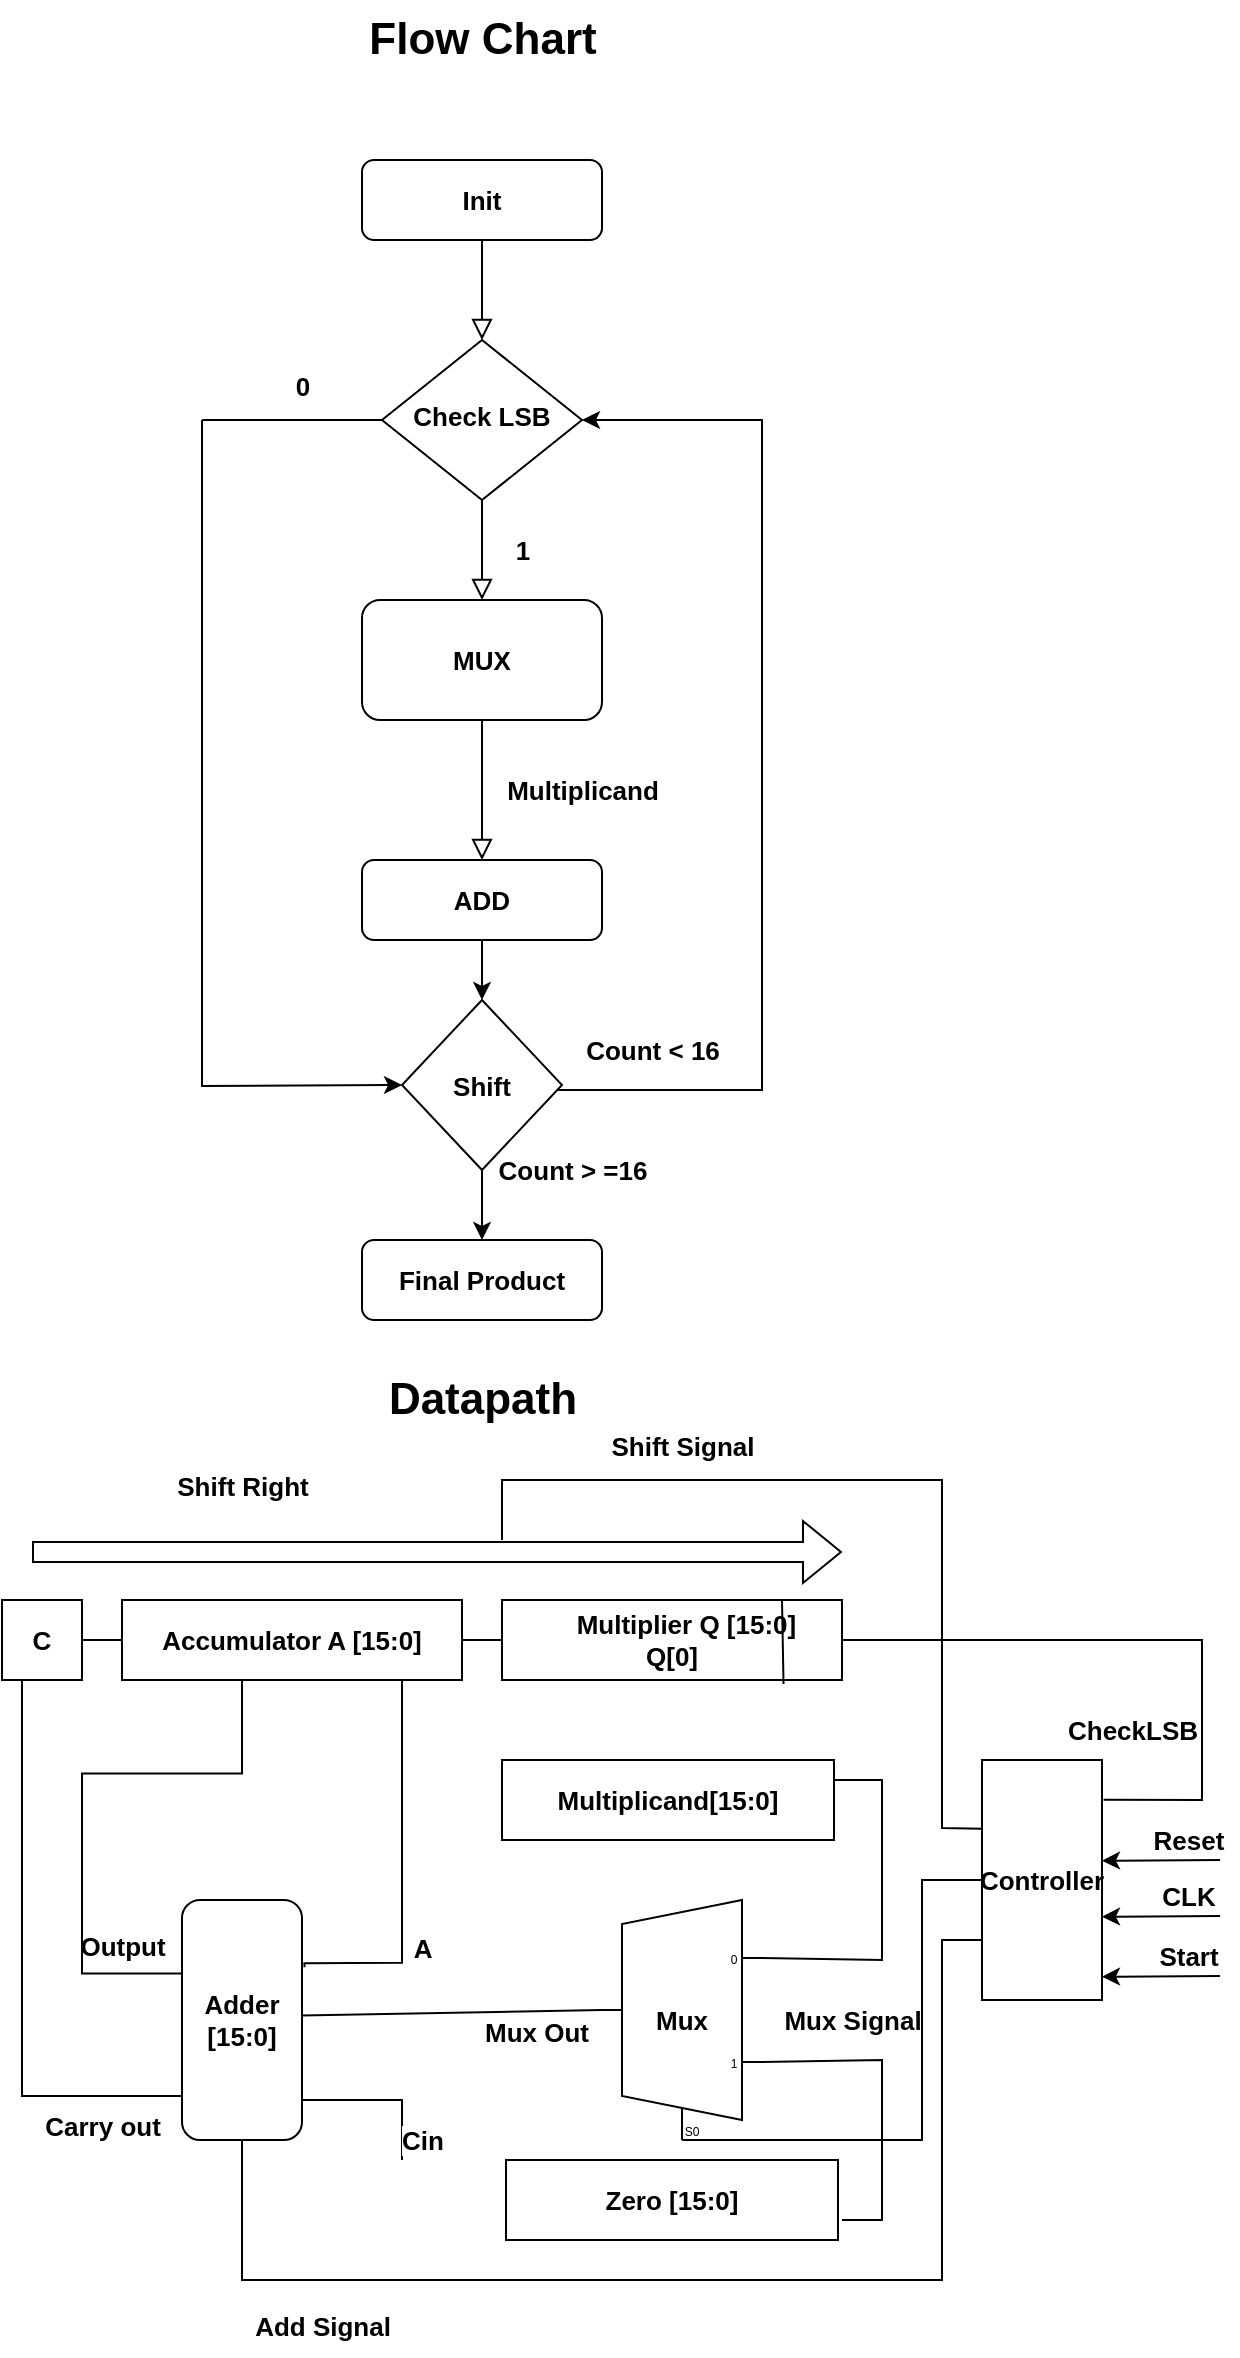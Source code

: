 <mxfile version="22.1.11" type="github">
  <diagram id="C5RBs43oDa-KdzZeNtuy" name="Page-1">
    <mxGraphModel dx="1430" dy="505" grid="1" gridSize="10" guides="1" tooltips="1" connect="1" arrows="1" fold="1" page="1" pageScale="1" pageWidth="827" pageHeight="1169" math="0" shadow="0">
      <root>
        <mxCell id="WIyWlLk6GJQsqaUBKTNV-0" />
        <mxCell id="WIyWlLk6GJQsqaUBKTNV-1" parent="WIyWlLk6GJQsqaUBKTNV-0" />
        <mxCell id="WIyWlLk6GJQsqaUBKTNV-2" value="" style="rounded=0;html=1;jettySize=auto;orthogonalLoop=1;fontSize=11;endArrow=block;endFill=0;endSize=8;strokeWidth=1;shadow=0;labelBackgroundColor=none;edgeStyle=orthogonalEdgeStyle;" parent="WIyWlLk6GJQsqaUBKTNV-1" source="WIyWlLk6GJQsqaUBKTNV-3" target="WIyWlLk6GJQsqaUBKTNV-6" edge="1">
          <mxGeometry relative="1" as="geometry" />
        </mxCell>
        <mxCell id="WIyWlLk6GJQsqaUBKTNV-3" value="&lt;font style=&quot;font-size: 13px;&quot;&gt;&lt;b&gt;Init&lt;/b&gt;&lt;/font&gt;" style="rounded=1;whiteSpace=wrap;html=1;fontSize=12;glass=0;strokeWidth=1;shadow=0;" parent="WIyWlLk6GJQsqaUBKTNV-1" vertex="1">
          <mxGeometry x="340" y="120" width="120" height="40" as="geometry" />
        </mxCell>
        <mxCell id="WIyWlLk6GJQsqaUBKTNV-4" value="&lt;font style=&quot;font-size: 13px;&quot;&gt;&lt;b&gt;1&lt;/b&gt;&lt;/font&gt;" style="rounded=0;html=1;jettySize=auto;orthogonalLoop=1;fontSize=11;endArrow=block;endFill=0;endSize=8;strokeWidth=1;shadow=0;labelBackgroundColor=none;edgeStyle=orthogonalEdgeStyle;entryX=0.5;entryY=0;entryDx=0;entryDy=0;" parent="WIyWlLk6GJQsqaUBKTNV-1" source="WIyWlLk6GJQsqaUBKTNV-6" target="HFGCcuqjzLszBSOmWPmE-5" edge="1">
          <mxGeometry y="20" relative="1" as="geometry">
            <mxPoint as="offset" />
            <mxPoint x="400" y="330" as="targetPoint" />
          </mxGeometry>
        </mxCell>
        <mxCell id="WIyWlLk6GJQsqaUBKTNV-6" value="&lt;font style=&quot;font-size: 13px;&quot;&gt;&lt;b&gt;Check LSB&lt;/b&gt;&lt;/font&gt;" style="rhombus;whiteSpace=wrap;html=1;shadow=0;fontFamily=Helvetica;fontSize=12;align=center;strokeWidth=1;spacing=6;spacingTop=-4;" parent="WIyWlLk6GJQsqaUBKTNV-1" vertex="1">
          <mxGeometry x="350" y="210" width="100" height="80" as="geometry" />
        </mxCell>
        <mxCell id="WIyWlLk6GJQsqaUBKTNV-8" value="&lt;b&gt;&lt;font style=&quot;font-size: 13px;&quot;&gt;Multiplicand&lt;/font&gt;&lt;/b&gt;" style="rounded=0;html=1;jettySize=auto;orthogonalLoop=1;fontSize=11;endArrow=block;endFill=0;endSize=8;strokeWidth=1;shadow=0;labelBackgroundColor=none;edgeStyle=orthogonalEdgeStyle;exitX=0.5;exitY=1;exitDx=0;exitDy=0;" parent="WIyWlLk6GJQsqaUBKTNV-1" source="HFGCcuqjzLszBSOmWPmE-5" target="WIyWlLk6GJQsqaUBKTNV-11" edge="1">
          <mxGeometry y="50" relative="1" as="geometry">
            <mxPoint as="offset" />
            <mxPoint x="400" y="410" as="sourcePoint" />
          </mxGeometry>
        </mxCell>
        <mxCell id="HFGCcuqjzLszBSOmWPmE-10" value="" style="edgeStyle=orthogonalEdgeStyle;rounded=0;orthogonalLoop=1;jettySize=auto;html=1;" parent="WIyWlLk6GJQsqaUBKTNV-1" source="WIyWlLk6GJQsqaUBKTNV-11" edge="1">
          <mxGeometry relative="1" as="geometry">
            <mxPoint x="400" y="540" as="targetPoint" />
          </mxGeometry>
        </mxCell>
        <mxCell id="WIyWlLk6GJQsqaUBKTNV-11" value="&lt;font style=&quot;font-size: 13px;&quot;&gt;&lt;b&gt;ADD&lt;/b&gt;&lt;/font&gt;" style="rounded=1;whiteSpace=wrap;html=1;fontSize=12;glass=0;strokeWidth=1;shadow=0;" parent="WIyWlLk6GJQsqaUBKTNV-1" vertex="1">
          <mxGeometry x="340" y="470" width="120" height="40" as="geometry" />
        </mxCell>
        <mxCell id="HFGCcuqjzLszBSOmWPmE-1" value="" style="endArrow=classic;html=1;rounded=0;entryX=0;entryY=0.5;entryDx=0;entryDy=0;" parent="WIyWlLk6GJQsqaUBKTNV-1" target="HFGCcuqjzLszBSOmWPmE-11" edge="1">
          <mxGeometry width="50" height="50" relative="1" as="geometry">
            <mxPoint x="260" y="570" as="sourcePoint" />
            <mxPoint x="320" y="570" as="targetPoint" />
            <Array as="points">
              <mxPoint x="260" y="583" />
            </Array>
          </mxGeometry>
        </mxCell>
        <mxCell id="HFGCcuqjzLszBSOmWPmE-4" value="" style="endArrow=none;html=1;rounded=0;entryX=0;entryY=0.5;entryDx=0;entryDy=0;" parent="WIyWlLk6GJQsqaUBKTNV-1" target="WIyWlLk6GJQsqaUBKTNV-6" edge="1">
          <mxGeometry width="50" height="50" relative="1" as="geometry">
            <mxPoint x="260" y="250" as="sourcePoint" />
            <mxPoint x="620" y="370" as="targetPoint" />
          </mxGeometry>
        </mxCell>
        <mxCell id="HFGCcuqjzLszBSOmWPmE-5" value="&lt;font style=&quot;font-size: 13px;&quot;&gt;&lt;b&gt;MUX&lt;/b&gt;&lt;/font&gt;" style="rounded=1;whiteSpace=wrap;html=1;" parent="WIyWlLk6GJQsqaUBKTNV-1" vertex="1">
          <mxGeometry x="340" y="340" width="120" height="60" as="geometry" />
        </mxCell>
        <mxCell id="HFGCcuqjzLszBSOmWPmE-7" value="" style="endArrow=none;html=1;rounded=0;" parent="WIyWlLk6GJQsqaUBKTNV-1" edge="1">
          <mxGeometry width="50" height="50" relative="1" as="geometry">
            <mxPoint x="260" y="570" as="sourcePoint" />
            <mxPoint x="260" y="250" as="targetPoint" />
          </mxGeometry>
        </mxCell>
        <mxCell id="HFGCcuqjzLszBSOmWPmE-8" value="&lt;b&gt;&lt;font style=&quot;font-size: 13px;&quot;&gt;0&lt;/font&gt;&lt;/b&gt;" style="text;html=1;align=center;verticalAlign=middle;resizable=0;points=[];autosize=1;strokeColor=none;fillColor=none;" parent="WIyWlLk6GJQsqaUBKTNV-1" vertex="1">
          <mxGeometry x="295" y="218" width="30" height="30" as="geometry" />
        </mxCell>
        <mxCell id="HFGCcuqjzLszBSOmWPmE-12" style="edgeStyle=orthogonalEdgeStyle;rounded=0;orthogonalLoop=1;jettySize=auto;html=1;" parent="WIyWlLk6GJQsqaUBKTNV-1" source="HFGCcuqjzLszBSOmWPmE-11" target="WIyWlLk6GJQsqaUBKTNV-6" edge="1">
          <mxGeometry relative="1" as="geometry">
            <mxPoint x="500" y="220" as="targetPoint" />
            <Array as="points">
              <mxPoint x="540" y="585" />
              <mxPoint x="540" y="250" />
            </Array>
          </mxGeometry>
        </mxCell>
        <mxCell id="HFGCcuqjzLszBSOmWPmE-16" style="edgeStyle=orthogonalEdgeStyle;rounded=0;orthogonalLoop=1;jettySize=auto;html=1;" parent="WIyWlLk6GJQsqaUBKTNV-1" source="HFGCcuqjzLszBSOmWPmE-11" edge="1">
          <mxGeometry relative="1" as="geometry">
            <mxPoint x="400" y="660" as="targetPoint" />
          </mxGeometry>
        </mxCell>
        <mxCell id="HFGCcuqjzLszBSOmWPmE-11" value="&lt;font style=&quot;font-size: 13px;&quot;&gt;&lt;b&gt;Shift&lt;/b&gt;&lt;/font&gt;" style="rhombus;whiteSpace=wrap;html=1;" parent="WIyWlLk6GJQsqaUBKTNV-1" vertex="1">
          <mxGeometry x="360" y="540" width="80" height="85" as="geometry" />
        </mxCell>
        <mxCell id="HFGCcuqjzLszBSOmWPmE-14" value="&lt;b&gt;&lt;font style=&quot;font-size: 13px;&quot;&gt;Count &amp;lt; 16&lt;/font&gt;&lt;/b&gt;" style="text;html=1;align=center;verticalAlign=middle;resizable=0;points=[];autosize=1;strokeColor=none;fillColor=none;" parent="WIyWlLk6GJQsqaUBKTNV-1" vertex="1">
          <mxGeometry x="440" y="550" width="90" height="30" as="geometry" />
        </mxCell>
        <mxCell id="HFGCcuqjzLszBSOmWPmE-17" value="&lt;font size=&quot;1&quot;&gt;&lt;b style=&quot;font-size: 13px;&quot;&gt;Final Product&lt;/b&gt;&lt;/font&gt;" style="rounded=1;whiteSpace=wrap;html=1;" parent="WIyWlLk6GJQsqaUBKTNV-1" vertex="1">
          <mxGeometry x="340" y="660" width="120" height="40" as="geometry" />
        </mxCell>
        <mxCell id="HFGCcuqjzLszBSOmWPmE-18" value="&lt;b&gt;&lt;font style=&quot;font-size: 13px;&quot;&gt;Count &amp;gt; =16&lt;/font&gt;&lt;/b&gt;" style="text;html=1;align=center;verticalAlign=middle;resizable=0;points=[];autosize=1;strokeColor=none;fillColor=none;" parent="WIyWlLk6GJQsqaUBKTNV-1" vertex="1">
          <mxGeometry x="395" y="610" width="100" height="30" as="geometry" />
        </mxCell>
        <mxCell id="HFGCcuqjzLszBSOmWPmE-19" value="&lt;b&gt;&lt;font style=&quot;font-size: 22px;&quot;&gt;Flow Chart&lt;/font&gt;&lt;/b&gt;" style="text;html=1;align=center;verticalAlign=middle;resizable=0;points=[];autosize=1;strokeColor=none;fillColor=none;" parent="WIyWlLk6GJQsqaUBKTNV-1" vertex="1">
          <mxGeometry x="330" y="40" width="140" height="40" as="geometry" />
        </mxCell>
        <mxCell id="6IdWSAnW-ihJNw-3hYzL-1" value="&lt;b&gt;&lt;font style=&quot;font-size: 22px;&quot;&gt;Datapath&lt;/font&gt;&lt;/b&gt;" style="text;html=1;align=center;verticalAlign=middle;resizable=0;points=[];autosize=1;strokeColor=none;fillColor=none;" parent="WIyWlLk6GJQsqaUBKTNV-1" vertex="1">
          <mxGeometry x="340" y="720" width="120" height="40" as="geometry" />
        </mxCell>
        <mxCell id="6IdWSAnW-ihJNw-3hYzL-2" value="&lt;b&gt;&lt;font style=&quot;font-size: 13px;&quot;&gt;C&lt;/font&gt;&lt;/b&gt;" style="rounded=0;whiteSpace=wrap;html=1;" parent="WIyWlLk6GJQsqaUBKTNV-1" vertex="1">
          <mxGeometry x="160" y="840" width="40" height="40" as="geometry" />
        </mxCell>
        <mxCell id="6IdWSAnW-ihJNw-3hYzL-3" value="&lt;b&gt;&lt;font style=&quot;font-size: 13px;&quot;&gt;Accumulator A [15:0]&lt;/font&gt;&lt;/b&gt;" style="rounded=0;whiteSpace=wrap;html=1;" parent="WIyWlLk6GJQsqaUBKTNV-1" vertex="1">
          <mxGeometry x="220" y="840" width="170" height="40" as="geometry" />
        </mxCell>
        <mxCell id="6IdWSAnW-ihJNw-3hYzL-5" value="&lt;b&gt;&lt;font style=&quot;font-size: 13px;&quot;&gt;&amp;nbsp; &amp;nbsp; &amp;nbsp; &amp;nbsp;Multiplier Q [15:0]&amp;nbsp; &amp;nbsp; Q[0]&lt;/font&gt;&lt;/b&gt;" style="rounded=0;whiteSpace=wrap;html=1;" parent="WIyWlLk6GJQsqaUBKTNV-1" vertex="1">
          <mxGeometry x="410" y="840" width="170" height="40" as="geometry" />
        </mxCell>
        <mxCell id="6IdWSAnW-ihJNw-3hYzL-7" value="" style="endArrow=none;html=1;rounded=0;exitX=0.828;exitY=1.05;exitDx=0;exitDy=0;exitPerimeter=0;" parent="WIyWlLk6GJQsqaUBKTNV-1" source="6IdWSAnW-ihJNw-3hYzL-5" edge="1">
          <mxGeometry width="50" height="50" relative="1" as="geometry">
            <mxPoint x="500" y="890" as="sourcePoint" />
            <mxPoint x="550" y="840" as="targetPoint" />
          </mxGeometry>
        </mxCell>
        <mxCell id="6IdWSAnW-ihJNw-3hYzL-9" value="" style="endArrow=none;html=1;rounded=0;entryX=0.166;entryY=-0.013;entryDx=0;entryDy=0;entryPerimeter=0;" parent="WIyWlLk6GJQsqaUBKTNV-1" edge="1" target="6IdWSAnW-ihJNw-3hYzL-11">
          <mxGeometry width="50" height="50" relative="1" as="geometry">
            <mxPoint x="580" y="860" as="sourcePoint" />
            <mxPoint x="760" y="940" as="targetPoint" />
            <Array as="points">
              <mxPoint x="680" y="860" />
              <mxPoint x="760" y="860" />
              <mxPoint x="760" y="940" />
            </Array>
          </mxGeometry>
        </mxCell>
        <mxCell id="6IdWSAnW-ihJNw-3hYzL-11" value="&lt;b&gt;&lt;font style=&quot;font-size: 13px;&quot;&gt;Controller&lt;/font&gt;&lt;/b&gt;" style="rounded=0;whiteSpace=wrap;html=1;direction=south;" parent="WIyWlLk6GJQsqaUBKTNV-1" vertex="1">
          <mxGeometry x="650" y="920" width="60" height="120" as="geometry" />
        </mxCell>
        <mxCell id="6IdWSAnW-ihJNw-3hYzL-12" value="" style="endArrow=none;html=1;rounded=0;exitX=1;exitY=0.5;exitDx=0;exitDy=0;" parent="WIyWlLk6GJQsqaUBKTNV-1" source="6IdWSAnW-ihJNw-3hYzL-3" edge="1">
          <mxGeometry width="50" height="50" relative="1" as="geometry">
            <mxPoint x="360" y="910" as="sourcePoint" />
            <mxPoint x="410" y="860" as="targetPoint" />
          </mxGeometry>
        </mxCell>
        <mxCell id="6IdWSAnW-ihJNw-3hYzL-13" value="" style="endArrow=none;html=1;rounded=0;exitX=1;exitY=0.5;exitDx=0;exitDy=0;" parent="WIyWlLk6GJQsqaUBKTNV-1" source="6IdWSAnW-ihJNw-3hYzL-2" edge="1">
          <mxGeometry width="50" height="50" relative="1" as="geometry">
            <mxPoint x="170" y="910" as="sourcePoint" />
            <mxPoint x="220" y="860" as="targetPoint" />
            <Array as="points" />
          </mxGeometry>
        </mxCell>
        <mxCell id="6IdWSAnW-ihJNw-3hYzL-16" value="" style="endArrow=none;html=1;rounded=0;entryX=0.5;entryY=1;entryDx=0;entryDy=0;" parent="WIyWlLk6GJQsqaUBKTNV-1" edge="1" target="6IdWSAnW-ihJNw-3hYzL-11">
          <mxGeometry width="50" height="50" relative="1" as="geometry">
            <mxPoint x="500" y="1110" as="sourcePoint" />
            <mxPoint x="620" y="980" as="targetPoint" />
            <Array as="points">
              <mxPoint x="620" y="1110" />
              <mxPoint x="620" y="1050" />
              <mxPoint x="620" y="980" />
            </Array>
          </mxGeometry>
        </mxCell>
        <mxCell id="6IdWSAnW-ihJNw-3hYzL-17" value="&lt;font style=&quot;font-size: 13px;&quot;&gt;&lt;b&gt;Mux&lt;/b&gt;&lt;/font&gt;" style="shadow=0;dashed=0;align=center;html=1;strokeWidth=1;shape=mxgraph.electrical.abstract.mux2;operation=demux;whiteSpace=wrap;" parent="WIyWlLk6GJQsqaUBKTNV-1" vertex="1">
          <mxGeometry x="460" y="990" width="80" height="120" as="geometry" />
        </mxCell>
        <mxCell id="6IdWSAnW-ihJNw-3hYzL-18" value="&lt;b&gt;&lt;font style=&quot;font-size: 13px;&quot;&gt;Multiplicand[15:0]&lt;/font&gt;&lt;/b&gt;" style="rounded=0;whiteSpace=wrap;html=1;" parent="WIyWlLk6GJQsqaUBKTNV-1" vertex="1">
          <mxGeometry x="410" y="920" width="166" height="40" as="geometry" />
        </mxCell>
        <mxCell id="6IdWSAnW-ihJNw-3hYzL-19" value="" style="endArrow=none;html=1;rounded=0;entryX=1;entryY=0.25;entryDx=0;entryDy=0;exitX=1;exitY=0.217;exitDx=0;exitDy=3;exitPerimeter=0;" parent="WIyWlLk6GJQsqaUBKTNV-1" source="6IdWSAnW-ihJNw-3hYzL-17" target="6IdWSAnW-ihJNw-3hYzL-18" edge="1">
          <mxGeometry width="50" height="50" relative="1" as="geometry">
            <mxPoint x="540" y="1020" as="sourcePoint" />
            <mxPoint x="574" y="910" as="targetPoint" />
            <Array as="points">
              <mxPoint x="600" y="1020" />
              <mxPoint x="600" y="970" />
              <mxPoint x="600" y="930" />
            </Array>
          </mxGeometry>
        </mxCell>
        <mxCell id="6IdWSAnW-ihJNw-3hYzL-20" value="&lt;b&gt;&lt;font style=&quot;font-size: 13px;&quot;&gt;Zero [15:0]&lt;/font&gt;&lt;/b&gt;" style="rounded=0;whiteSpace=wrap;html=1;" parent="WIyWlLk6GJQsqaUBKTNV-1" vertex="1">
          <mxGeometry x="412" y="1120" width="166" height="40" as="geometry" />
        </mxCell>
        <mxCell id="6IdWSAnW-ihJNw-3hYzL-21" value="" style="endArrow=none;html=1;rounded=0;entryX=1;entryY=0.65;entryDx=0;entryDy=3;entryPerimeter=0;" parent="WIyWlLk6GJQsqaUBKTNV-1" target="6IdWSAnW-ihJNw-3hYzL-17" edge="1">
          <mxGeometry width="50" height="50" relative="1" as="geometry">
            <mxPoint x="590" y="1150" as="sourcePoint" />
            <mxPoint x="610" y="1110" as="targetPoint" />
            <Array as="points">
              <mxPoint x="580" y="1150" />
              <mxPoint x="600" y="1150" />
              <mxPoint x="600" y="1070" />
            </Array>
          </mxGeometry>
        </mxCell>
        <mxCell id="6IdWSAnW-ihJNw-3hYzL-22" value="" style="endArrow=none;html=1;rounded=0;exitX=0.56;exitY=0;exitDx=0;exitDy=0;exitPerimeter=0;entryX=0;entryY=0.458;entryDx=0;entryDy=0;entryPerimeter=0;" parent="WIyWlLk6GJQsqaUBKTNV-1" target="6IdWSAnW-ihJNw-3hYzL-17" edge="1">
          <mxGeometry width="50" height="50" relative="1" as="geometry">
            <mxPoint x="310" y="1030.0" as="sourcePoint" />
            <mxPoint x="460" y="1053" as="targetPoint" />
            <Array as="points">
              <mxPoint x="310" y="1047.8" />
            </Array>
          </mxGeometry>
        </mxCell>
        <mxCell id="6IdWSAnW-ihJNw-3hYzL-40" value="&lt;b&gt;&lt;font style=&quot;font-size: 13px;&quot;&gt;Mux Out&lt;/font&gt;&lt;/b&gt;" style="edgeLabel;html=1;align=center;verticalAlign=middle;resizable=0;points=[];" parent="6IdWSAnW-ihJNw-3hYzL-22" vertex="1" connectable="0">
          <mxGeometry x="0.602" y="-10" relative="1" as="geometry">
            <mxPoint as="offset" />
          </mxGeometry>
        </mxCell>
        <mxCell id="6IdWSAnW-ihJNw-3hYzL-24" value="&lt;b&gt;&lt;font style=&quot;font-size: 13px;&quot;&gt;Adder&lt;br&gt;[15:0]&lt;/font&gt;&lt;/b&gt;" style="rounded=1;whiteSpace=wrap;html=1;direction=south;" parent="WIyWlLk6GJQsqaUBKTNV-1" vertex="1">
          <mxGeometry x="250" y="990" width="60" height="120" as="geometry" />
        </mxCell>
        <mxCell id="6IdWSAnW-ihJNw-3hYzL-25" value="" style="endArrow=none;html=1;rounded=0;exitX=0.56;exitY=0;exitDx=0;exitDy=0;exitPerimeter=0;" parent="WIyWlLk6GJQsqaUBKTNV-1" edge="1">
          <mxGeometry width="50" height="50" relative="1" as="geometry">
            <mxPoint x="311.23" y="1023.6" as="sourcePoint" />
            <mxPoint x="360" y="880" as="targetPoint" />
            <Array as="points">
              <mxPoint x="311.23" y="1021.6" />
              <mxPoint x="360" y="1021.4" />
            </Array>
          </mxGeometry>
        </mxCell>
        <mxCell id="6IdWSAnW-ihJNw-3hYzL-35" value="&lt;b&gt;&lt;font style=&quot;font-size: 13px;&quot;&gt;A&lt;/font&gt;&lt;/b&gt;" style="edgeLabel;html=1;align=center;verticalAlign=middle;resizable=0;points=[];" parent="6IdWSAnW-ihJNw-3hYzL-25" vertex="1" connectable="0">
          <mxGeometry x="-0.399" y="-10" relative="1" as="geometry">
            <mxPoint y="-1" as="offset" />
          </mxGeometry>
        </mxCell>
        <mxCell id="6IdWSAnW-ihJNw-3hYzL-26" value="" style="endArrow=none;html=1;rounded=0;" parent="WIyWlLk6GJQsqaUBKTNV-1" edge="1">
          <mxGeometry width="50" height="50" relative="1" as="geometry">
            <mxPoint x="310" y="1090" as="sourcePoint" />
            <mxPoint x="360" y="1120" as="targetPoint" />
            <Array as="points">
              <mxPoint x="360" y="1090" />
            </Array>
          </mxGeometry>
        </mxCell>
        <mxCell id="6IdWSAnW-ihJNw-3hYzL-27" value="&lt;b&gt;&lt;font style=&quot;font-size: 13px;&quot;&gt;Cin&lt;/font&gt;&lt;/b&gt;" style="edgeLabel;html=1;align=center;verticalAlign=middle;resizable=0;points=[];" parent="6IdWSAnW-ihJNw-3hYzL-26" vertex="1" connectable="0">
          <mxGeometry x="0.69" y="8" relative="1" as="geometry">
            <mxPoint x="2" y="2" as="offset" />
          </mxGeometry>
        </mxCell>
        <mxCell id="6IdWSAnW-ihJNw-3hYzL-28" value="" style="endArrow=none;html=1;rounded=0;" parent="WIyWlLk6GJQsqaUBKTNV-1" edge="1">
          <mxGeometry width="50" height="50" relative="1" as="geometry">
            <mxPoint x="280" y="880" as="sourcePoint" />
            <mxPoint x="250" y="1026.8" as="targetPoint" />
            <Array as="points">
              <mxPoint x="280" y="926.8" />
              <mxPoint x="200" y="926.8" />
              <mxPoint x="200" y="986.8" />
              <mxPoint x="200" y="1026.8" />
            </Array>
          </mxGeometry>
        </mxCell>
        <mxCell id="6IdWSAnW-ihJNw-3hYzL-29" value="" style="endArrow=none;html=1;rounded=0;exitX=0.25;exitY=1;exitDx=0;exitDy=0;" parent="WIyWlLk6GJQsqaUBKTNV-1" source="6IdWSAnW-ihJNw-3hYzL-2" edge="1">
          <mxGeometry width="50" height="50" relative="1" as="geometry">
            <mxPoint x="170" y="868" as="sourcePoint" />
            <mxPoint x="240" y="1088" as="targetPoint" />
            <Array as="points">
              <mxPoint x="170" y="927" />
              <mxPoint x="170" y="988" />
              <mxPoint x="170" y="1027" />
              <mxPoint x="170" y="1058" />
              <mxPoint x="170" y="1078" />
              <mxPoint x="170" y="1088" />
              <mxPoint x="240" y="1088" />
              <mxPoint x="250" y="1088" />
            </Array>
          </mxGeometry>
        </mxCell>
        <mxCell id="6IdWSAnW-ihJNw-3hYzL-30" value="" style="endArrow=classic;html=1;rounded=0;entryX=0.503;entryY=-0.133;entryDx=0;entryDy=0;entryPerimeter=0;" parent="WIyWlLk6GJQsqaUBKTNV-1" edge="1">
          <mxGeometry width="50" height="50" relative="1" as="geometry">
            <mxPoint x="769.02" y="998" as="sourcePoint" />
            <mxPoint x="710" y="998.36" as="targetPoint" />
          </mxGeometry>
        </mxCell>
        <mxCell id="6IdWSAnW-ihJNw-3hYzL-31" value="&lt;b&gt;&lt;font style=&quot;font-size: 13px;&quot;&gt;CLK&lt;/font&gt;&lt;/b&gt;" style="edgeLabel;html=1;align=center;verticalAlign=middle;resizable=0;points=[];" parent="6IdWSAnW-ihJNw-3hYzL-30" vertex="1" connectable="0">
          <mxGeometry x="-0.452" y="-9" relative="1" as="geometry">
            <mxPoint y="-1" as="offset" />
          </mxGeometry>
        </mxCell>
        <mxCell id="6IdWSAnW-ihJNw-3hYzL-32" value="&lt;b&gt;&lt;font style=&quot;font-size: 13px;&quot;&gt;CheckLSB&lt;/font&gt;&lt;/b&gt;" style="text;html=1;align=center;verticalAlign=middle;resizable=0;points=[];autosize=1;strokeColor=none;fillColor=none;" parent="WIyWlLk6GJQsqaUBKTNV-1" vertex="1">
          <mxGeometry x="680" y="890" width="90" height="30" as="geometry" />
        </mxCell>
        <mxCell id="6IdWSAnW-ihJNw-3hYzL-33" value="&lt;b&gt;&lt;font style=&quot;font-size: 13px;&quot;&gt;Mux Signal&lt;/font&gt;&lt;/b&gt;" style="text;html=1;align=center;verticalAlign=middle;resizable=0;points=[];autosize=1;strokeColor=none;fillColor=none;" parent="WIyWlLk6GJQsqaUBKTNV-1" vertex="1">
          <mxGeometry x="540" y="1035" width="90" height="30" as="geometry" />
        </mxCell>
        <mxCell id="6IdWSAnW-ihJNw-3hYzL-34" value="" style="endArrow=none;html=1;rounded=0;exitX=0.75;exitY=1;exitDx=0;exitDy=0;entryX=1;entryY=0.5;entryDx=0;entryDy=0;" parent="WIyWlLk6GJQsqaUBKTNV-1" source="6IdWSAnW-ihJNw-3hYzL-11" target="6IdWSAnW-ihJNw-3hYzL-24" edge="1">
          <mxGeometry width="50" height="50" relative="1" as="geometry">
            <mxPoint x="640" y="1180" as="sourcePoint" />
            <mxPoint x="280" y="1130" as="targetPoint" />
            <Array as="points">
              <mxPoint x="630" y="1010" />
              <mxPoint x="630" y="1180" />
              <mxPoint x="280" y="1180" />
            </Array>
          </mxGeometry>
        </mxCell>
        <mxCell id="6IdWSAnW-ihJNw-3hYzL-38" value="&lt;b&gt;&lt;font style=&quot;font-size: 13px;&quot;&gt;Output&lt;/font&gt;&lt;/b&gt;" style="text;html=1;align=center;verticalAlign=middle;resizable=0;points=[];autosize=1;strokeColor=none;fillColor=none;" parent="WIyWlLk6GJQsqaUBKTNV-1" vertex="1">
          <mxGeometry x="185" y="998" width="70" height="30" as="geometry" />
        </mxCell>
        <mxCell id="6IdWSAnW-ihJNw-3hYzL-39" value="&lt;b&gt;&lt;font style=&quot;font-size: 13px;&quot;&gt;Carry out&lt;/font&gt;&lt;/b&gt;" style="text;html=1;align=center;verticalAlign=middle;resizable=0;points=[];autosize=1;strokeColor=none;fillColor=none;" parent="WIyWlLk6GJQsqaUBKTNV-1" vertex="1">
          <mxGeometry x="170" y="1088" width="80" height="30" as="geometry" />
        </mxCell>
        <mxCell id="6IdWSAnW-ihJNw-3hYzL-41" value="&lt;b&gt;&lt;font style=&quot;font-size: 13px;&quot;&gt;Add Signal&lt;/font&gt;&lt;/b&gt;" style="text;html=1;align=center;verticalAlign=middle;resizable=0;points=[];autosize=1;strokeColor=none;fillColor=none;" parent="WIyWlLk6GJQsqaUBKTNV-1" vertex="1">
          <mxGeometry x="275" y="1188" width="90" height="30" as="geometry" />
        </mxCell>
        <mxCell id="6IdWSAnW-ihJNw-3hYzL-42" value="" style="shape=flexArrow;endArrow=classic;html=1;rounded=0;" parent="WIyWlLk6GJQsqaUBKTNV-1" edge="1">
          <mxGeometry width="50" height="50" relative="1" as="geometry">
            <mxPoint x="175" y="816" as="sourcePoint" />
            <mxPoint x="580" y="816" as="targetPoint" />
          </mxGeometry>
        </mxCell>
        <mxCell id="6IdWSAnW-ihJNw-3hYzL-43" value="&lt;b&gt;&lt;font style=&quot;font-size: 13px;&quot;&gt;Shift Right&lt;/font&gt;&lt;/b&gt;" style="text;html=1;align=center;verticalAlign=middle;resizable=0;points=[];autosize=1;strokeColor=none;fillColor=none;" parent="WIyWlLk6GJQsqaUBKTNV-1" vertex="1">
          <mxGeometry x="235" y="768" width="90" height="30" as="geometry" />
        </mxCell>
        <mxCell id="6IdWSAnW-ihJNw-3hYzL-44" value="" style="endArrow=classic;html=1;rounded=0;entryX=0.503;entryY=-0.133;entryDx=0;entryDy=0;entryPerimeter=0;" parent="WIyWlLk6GJQsqaUBKTNV-1" edge="1">
          <mxGeometry width="50" height="50" relative="1" as="geometry">
            <mxPoint x="769.02" y="1028" as="sourcePoint" />
            <mxPoint x="710" y="1028.36" as="targetPoint" />
          </mxGeometry>
        </mxCell>
        <mxCell id="6IdWSAnW-ihJNw-3hYzL-45" value="&lt;b&gt;&lt;font style=&quot;font-size: 13px;&quot;&gt;Start&lt;/font&gt;&lt;/b&gt;" style="edgeLabel;html=1;align=center;verticalAlign=middle;resizable=0;points=[];" parent="6IdWSAnW-ihJNw-3hYzL-44" vertex="1" connectable="0">
          <mxGeometry x="-0.452" y="-9" relative="1" as="geometry">
            <mxPoint y="-1" as="offset" />
          </mxGeometry>
        </mxCell>
        <mxCell id="6IdWSAnW-ihJNw-3hYzL-46" value="" style="endArrow=classic;html=1;rounded=0;entryX=0.503;entryY=-0.133;entryDx=0;entryDy=0;entryPerimeter=0;" parent="WIyWlLk6GJQsqaUBKTNV-1" edge="1">
          <mxGeometry width="50" height="50" relative="1" as="geometry">
            <mxPoint x="769.02" y="970" as="sourcePoint" />
            <mxPoint x="710" y="970.36" as="targetPoint" />
          </mxGeometry>
        </mxCell>
        <mxCell id="6IdWSAnW-ihJNw-3hYzL-47" value="&lt;b&gt;&lt;font style=&quot;font-size: 13px;&quot;&gt;Reset&lt;/font&gt;&lt;/b&gt;" style="edgeLabel;html=1;align=center;verticalAlign=middle;resizable=0;points=[];" parent="6IdWSAnW-ihJNw-3hYzL-46" vertex="1" connectable="0">
          <mxGeometry x="-0.452" y="-9" relative="1" as="geometry">
            <mxPoint y="-1" as="offset" />
          </mxGeometry>
        </mxCell>
        <mxCell id="6IdWSAnW-ihJNw-3hYzL-49" value="" style="endArrow=none;html=1;rounded=0;entryX=0.37;entryY=1;entryDx=0;entryDy=0;entryPerimeter=0;" parent="WIyWlLk6GJQsqaUBKTNV-1" edge="1">
          <mxGeometry width="50" height="50" relative="1" as="geometry">
            <mxPoint x="410" y="810" as="sourcePoint" />
            <mxPoint x="650" y="954.4" as="targetPoint" />
            <Array as="points">
              <mxPoint x="410" y="780" />
              <mxPoint x="630" y="780" />
              <mxPoint x="630" y="890" />
              <mxPoint x="630" y="954" />
            </Array>
          </mxGeometry>
        </mxCell>
        <mxCell id="6IdWSAnW-ihJNw-3hYzL-50" value="&lt;b&gt;&lt;font style=&quot;font-size: 13px;&quot;&gt;Shift Signal&lt;/font&gt;&lt;/b&gt;" style="text;html=1;align=center;verticalAlign=middle;resizable=0;points=[];autosize=1;strokeColor=none;fillColor=none;" parent="WIyWlLk6GJQsqaUBKTNV-1" vertex="1">
          <mxGeometry x="455" y="748" width="90" height="30" as="geometry" />
        </mxCell>
      </root>
    </mxGraphModel>
  </diagram>
</mxfile>
